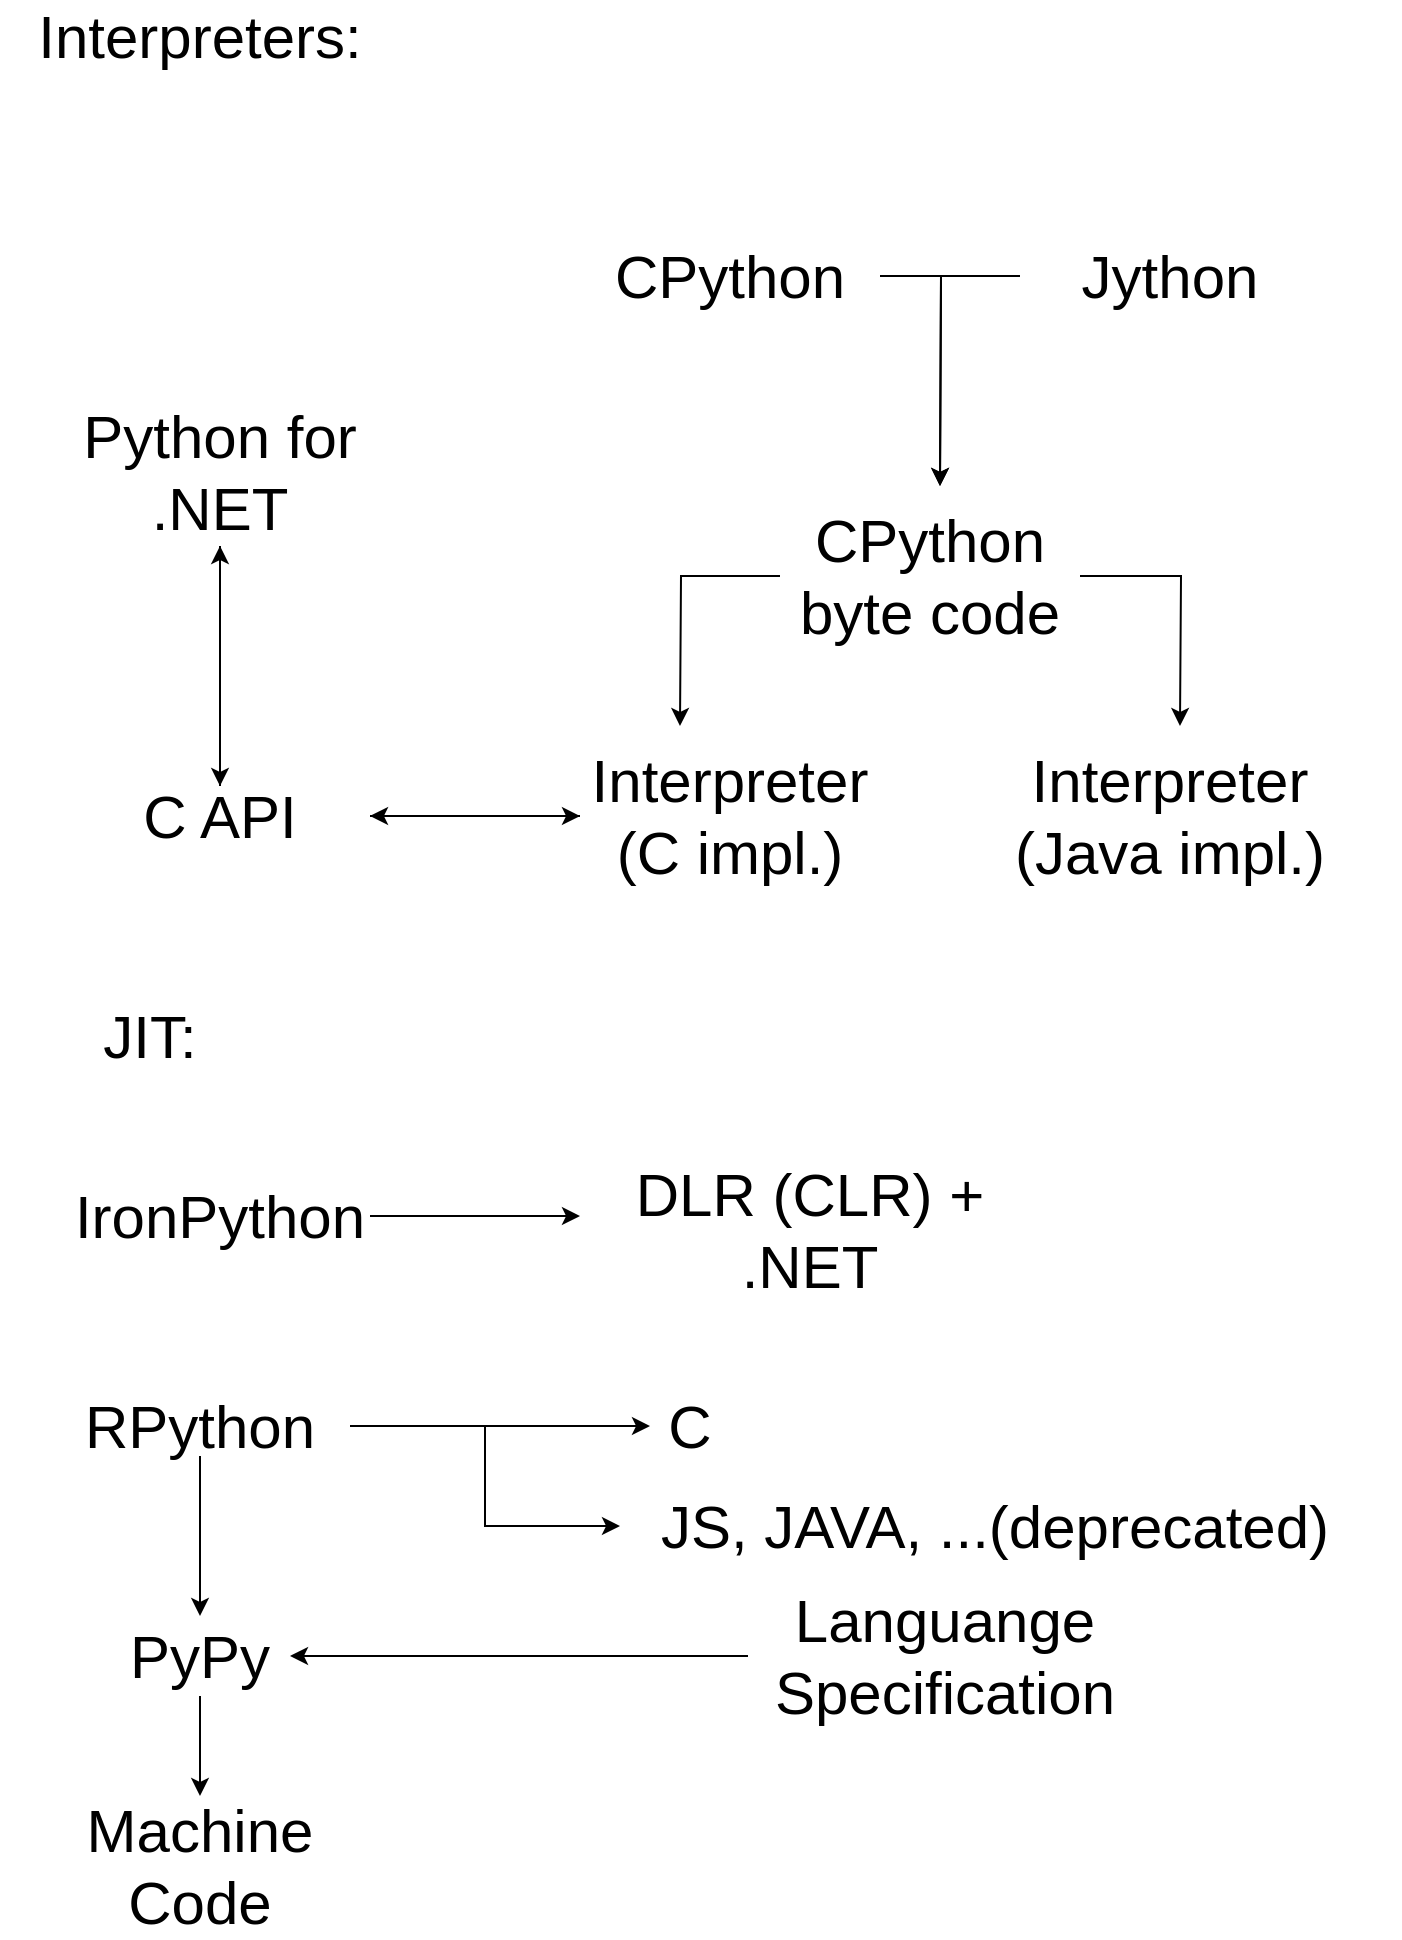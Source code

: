 <mxGraphModel dx="1837" dy="816" grid="1" gridSize="10" guides="1" tooltips="1" connect="1" arrows="1" fold="1" page="1" pageScale="1" pageWidth="827" pageHeight="1169" background="#ffffff"><root><mxCell id="0"/><mxCell id="1" parent="0"/><mxCell id="16" style="edgeStyle=orthogonalEdgeStyle;rounded=0;html=1;jettySize=auto;orthogonalLoop=1;" edge="1" parent="1" source="6"><mxGeometry relative="1" as="geometry"><mxPoint x="-340" y="315" as="targetPoint"/></mxGeometry></mxCell><mxCell id="6" value="&lt;div&gt;&lt;font style=&quot;font-size: 30px&quot;&gt;CPython&lt;/font&gt;&lt;/div&gt;" style="text;html=1;strokeColor=none;fillColor=none;align=center;verticalAlign=middle;whiteSpace=wrap;rounded=0;" vertex="1" parent="1"><mxGeometry x="-520" y="195" width="150" height="30" as="geometry"/></mxCell><mxCell id="17" style="edgeStyle=orthogonalEdgeStyle;rounded=0;html=1;jettySize=auto;orthogonalLoop=1;" edge="1" parent="1" source="7"><mxGeometry relative="1" as="geometry"><mxPoint x="-340" y="315" as="targetPoint"/></mxGeometry></mxCell><mxCell id="7" value="&lt;div&gt;&lt;font style=&quot;font-size: 30px&quot;&gt;Jython&lt;/font&gt;&lt;/div&gt;" style="text;html=1;strokeColor=none;fillColor=none;align=center;verticalAlign=middle;whiteSpace=wrap;rounded=0;" vertex="1" parent="1"><mxGeometry x="-300" y="195" width="150" height="30" as="geometry"/></mxCell><mxCell id="26" style="edgeStyle=orthogonalEdgeStyle;rounded=0;html=1;jettySize=auto;orthogonalLoop=1;" edge="1" parent="1" source="10" target="22"><mxGeometry relative="1" as="geometry"/></mxCell><mxCell id="10" value="&lt;div&gt;&lt;font style=&quot;font-size: 30px&quot;&gt;Python for .NET&lt;/font&gt;&lt;/div&gt;" style="text;html=1;strokeColor=none;fillColor=none;align=center;verticalAlign=middle;whiteSpace=wrap;rounded=0;" vertex="1" parent="1"><mxGeometry x="-775" y="270" width="150" height="75" as="geometry"/></mxCell><mxCell id="35" style="edgeStyle=orthogonalEdgeStyle;rounded=0;html=1;entryX=0;entryY=0.5;jettySize=auto;orthogonalLoop=1;" edge="1" parent="1" source="11" target="14"><mxGeometry relative="1" as="geometry"/></mxCell><mxCell id="11" value="&lt;div&gt;&lt;font style=&quot;font-size: 30px&quot;&gt;IronPython&lt;/font&gt;&lt;/div&gt;" style="text;html=1;strokeColor=none;fillColor=none;align=center;verticalAlign=middle;whiteSpace=wrap;rounded=0;" vertex="1" parent="1"><mxGeometry x="-775" y="665" width="150" height="30" as="geometry"/></mxCell><mxCell id="55" style="edgeStyle=orthogonalEdgeStyle;rounded=0;html=1;jettySize=auto;orthogonalLoop=1;" edge="1" parent="1" source="12" target="53"><mxGeometry relative="1" as="geometry"/></mxCell><mxCell id="12" value="&lt;div&gt;&lt;font style=&quot;font-size: 30px&quot;&gt;PyPy&lt;/font&gt;&lt;/div&gt;" style="text;html=1;strokeColor=none;fillColor=none;align=center;verticalAlign=middle;whiteSpace=wrap;rounded=0;" vertex="1" parent="1"><mxGeometry x="-755" y="880" width="90" height="40" as="geometry"/></mxCell><mxCell id="20" style="edgeStyle=orthogonalEdgeStyle;rounded=0;html=1;jettySize=auto;orthogonalLoop=1;" edge="1" parent="1" source="13"><mxGeometry relative="1" as="geometry"><mxPoint x="-470" y="435" as="targetPoint"/></mxGeometry></mxCell><mxCell id="21" style="edgeStyle=orthogonalEdgeStyle;rounded=0;html=1;jettySize=auto;orthogonalLoop=1;" edge="1" parent="1" source="13"><mxGeometry relative="1" as="geometry"><mxPoint x="-220" y="435" as="targetPoint"/></mxGeometry></mxCell><mxCell id="13" value="&lt;div&gt;&lt;font style=&quot;font-size: 30px&quot;&gt;CPython byte code&lt;/font&gt;&lt;/div&gt;" style="text;html=1;strokeColor=none;fillColor=none;align=center;verticalAlign=middle;whiteSpace=wrap;rounded=0;" vertex="1" parent="1"><mxGeometry x="-420" y="345" width="150" height="30" as="geometry"/></mxCell><mxCell id="14" value="&lt;br&gt;&lt;div&gt;&lt;font style=&quot;font-size: 30px&quot;&gt;DLR (CLR) + .NET&lt;br&gt;&lt;/font&gt;&lt;/div&gt;" style="text;html=1;strokeColor=none;fillColor=none;align=center;verticalAlign=middle;whiteSpace=wrap;rounded=0;" vertex="1" parent="1"><mxGeometry x="-520" y="640" width="230" height="80" as="geometry"/></mxCell><mxCell id="15" style="edgeStyle=orthogonalEdgeStyle;rounded=0;html=1;exitX=0.5;exitY=1;jettySize=auto;orthogonalLoop=1;" edge="1" parent="1" source="13" target="13"><mxGeometry relative="1" as="geometry"/></mxCell><mxCell id="30" style="edgeStyle=orthogonalEdgeStyle;rounded=0;html=1;jettySize=auto;orthogonalLoop=1;" edge="1" parent="1" source="18" target="22"><mxGeometry relative="1" as="geometry"/></mxCell><mxCell id="18" value="&lt;div&gt;&lt;font style=&quot;font-size: 30px&quot;&gt;Interpreter (C impl.)&lt;br&gt;&lt;/font&gt;&lt;/div&gt;" style="text;html=1;strokeColor=none;fillColor=none;align=center;verticalAlign=middle;whiteSpace=wrap;rounded=0;" vertex="1" parent="1"><mxGeometry x="-520" y="465" width="150" height="30" as="geometry"/></mxCell><mxCell id="19" value="&lt;div&gt;&lt;font style=&quot;font-size: 30px&quot;&gt;Interpreter &lt;br&gt;(Java impl.)&lt;br&gt;&lt;/font&gt;&lt;/div&gt;" style="text;html=1;strokeColor=none;fillColor=none;align=center;verticalAlign=middle;whiteSpace=wrap;rounded=0;" vertex="1" parent="1"><mxGeometry x="-340" y="465" width="230" height="30" as="geometry"/></mxCell><mxCell id="29" style="edgeStyle=orthogonalEdgeStyle;rounded=0;html=1;jettySize=auto;orthogonalLoop=1;" edge="1" parent="1" source="22" target="18"><mxGeometry relative="1" as="geometry"/></mxCell><mxCell id="31" style="edgeStyle=orthogonalEdgeStyle;rounded=0;html=1;jettySize=auto;orthogonalLoop=1;" edge="1" parent="1" source="22" target="10"><mxGeometry relative="1" as="geometry"/></mxCell><mxCell id="22" value="&lt;div&gt;&lt;font style=&quot;font-size: 30px&quot;&gt;C API&lt;br&gt;&lt;/font&gt;&lt;/div&gt;" style="text;html=1;strokeColor=none;fillColor=none;align=center;verticalAlign=middle;whiteSpace=wrap;rounded=0;" vertex="1" parent="1"><mxGeometry x="-775" y="465" width="150" height="30" as="geometry"/></mxCell><mxCell id="33" value="&lt;div&gt;&lt;font style=&quot;font-size: 30px&quot;&gt;Interpreters:&lt;/font&gt;&lt;/div&gt;" style="text;html=1;strokeColor=none;fillColor=none;align=center;verticalAlign=middle;whiteSpace=wrap;rounded=0;" vertex="1" parent="1"><mxGeometry x="-785" y="75" width="150" height="30" as="geometry"/></mxCell><mxCell id="34" value="&lt;div&gt;&lt;font style=&quot;font-size: 30px&quot;&gt;JIT:&lt;/font&gt;&lt;/div&gt;" style="text;html=1;strokeColor=none;fillColor=none;align=center;verticalAlign=middle;whiteSpace=wrap;rounded=0;" vertex="1" parent="1"><mxGeometry x="-810" y="575" width="150" height="30" as="geometry"/></mxCell><mxCell id="39" style="edgeStyle=orthogonalEdgeStyle;rounded=0;html=1;jettySize=auto;orthogonalLoop=1;" edge="1" parent="1" source="36" target="37"><mxGeometry relative="1" as="geometry"/></mxCell><mxCell id="56" style="edgeStyle=orthogonalEdgeStyle;rounded=0;html=1;jettySize=auto;orthogonalLoop=1;" edge="1" parent="1" source="36" target="12"><mxGeometry relative="1" as="geometry"/></mxCell><mxCell id="58" style="edgeStyle=orthogonalEdgeStyle;rounded=0;html=1;entryX=0;entryY=0.5;jettySize=auto;orthogonalLoop=1;" edge="1" parent="1" source="36" target="38"><mxGeometry relative="1" as="geometry"/></mxCell><mxCell id="36" value="&lt;div&gt;&lt;font style=&quot;font-size: 30px&quot;&gt;RPython&lt;/font&gt;&lt;/div&gt;" style="text;html=1;strokeColor=none;fillColor=none;align=center;verticalAlign=middle;whiteSpace=wrap;rounded=0;" vertex="1" parent="1"><mxGeometry x="-785" y="770" width="150" height="30" as="geometry"/></mxCell><mxCell id="37" value="&lt;div&gt;&lt;font style=&quot;font-size: 30px&quot;&gt;C&lt;/font&gt;&lt;/div&gt;" style="text;html=1;strokeColor=none;fillColor=none;align=center;verticalAlign=middle;whiteSpace=wrap;rounded=0;" vertex="1" parent="1"><mxGeometry x="-485" y="770" width="40" height="30" as="geometry"/></mxCell><mxCell id="38" value="&lt;div&gt;&lt;font style=&quot;font-size: 30px&quot;&gt;JS, JAVA, ...(deprecated)&lt;br&gt;&lt;/font&gt;&lt;/div&gt;" style="text;html=1;strokeColor=none;fillColor=none;align=center;verticalAlign=middle;whiteSpace=wrap;rounded=0;" vertex="1" parent="1"><mxGeometry x="-500" y="820" width="375" height="30" as="geometry"/></mxCell><mxCell id="54" style="edgeStyle=orthogonalEdgeStyle;rounded=0;html=1;jettySize=auto;orthogonalLoop=1;" edge="1" parent="1" source="52" target="12"><mxGeometry relative="1" as="geometry"/></mxCell><mxCell id="52" value="&lt;div&gt;&lt;font style=&quot;font-size: 30px&quot;&gt;Languange&lt;/font&gt;&lt;/div&gt;&lt;div&gt;&lt;font style=&quot;font-size: 30px&quot;&gt;Specification&lt;br&gt;&lt;/font&gt;&lt;/div&gt;" style="text;html=1;strokeColor=none;fillColor=none;align=center;verticalAlign=middle;whiteSpace=wrap;rounded=0;" vertex="1" parent="1"><mxGeometry x="-436" y="865" width="197" height="70" as="geometry"/></mxCell><mxCell id="53" value="&lt;div&gt;&lt;font style=&quot;font-size: 30px&quot;&gt;Machine&lt;br&gt;Code&lt;br&gt;&lt;/font&gt;&lt;/div&gt;" style="text;html=1;strokeColor=none;fillColor=none;align=center;verticalAlign=middle;whiteSpace=wrap;rounded=0;" vertex="1" parent="1"><mxGeometry x="-785" y="970" width="150" height="70" as="geometry"/></mxCell></root></mxGraphModel>